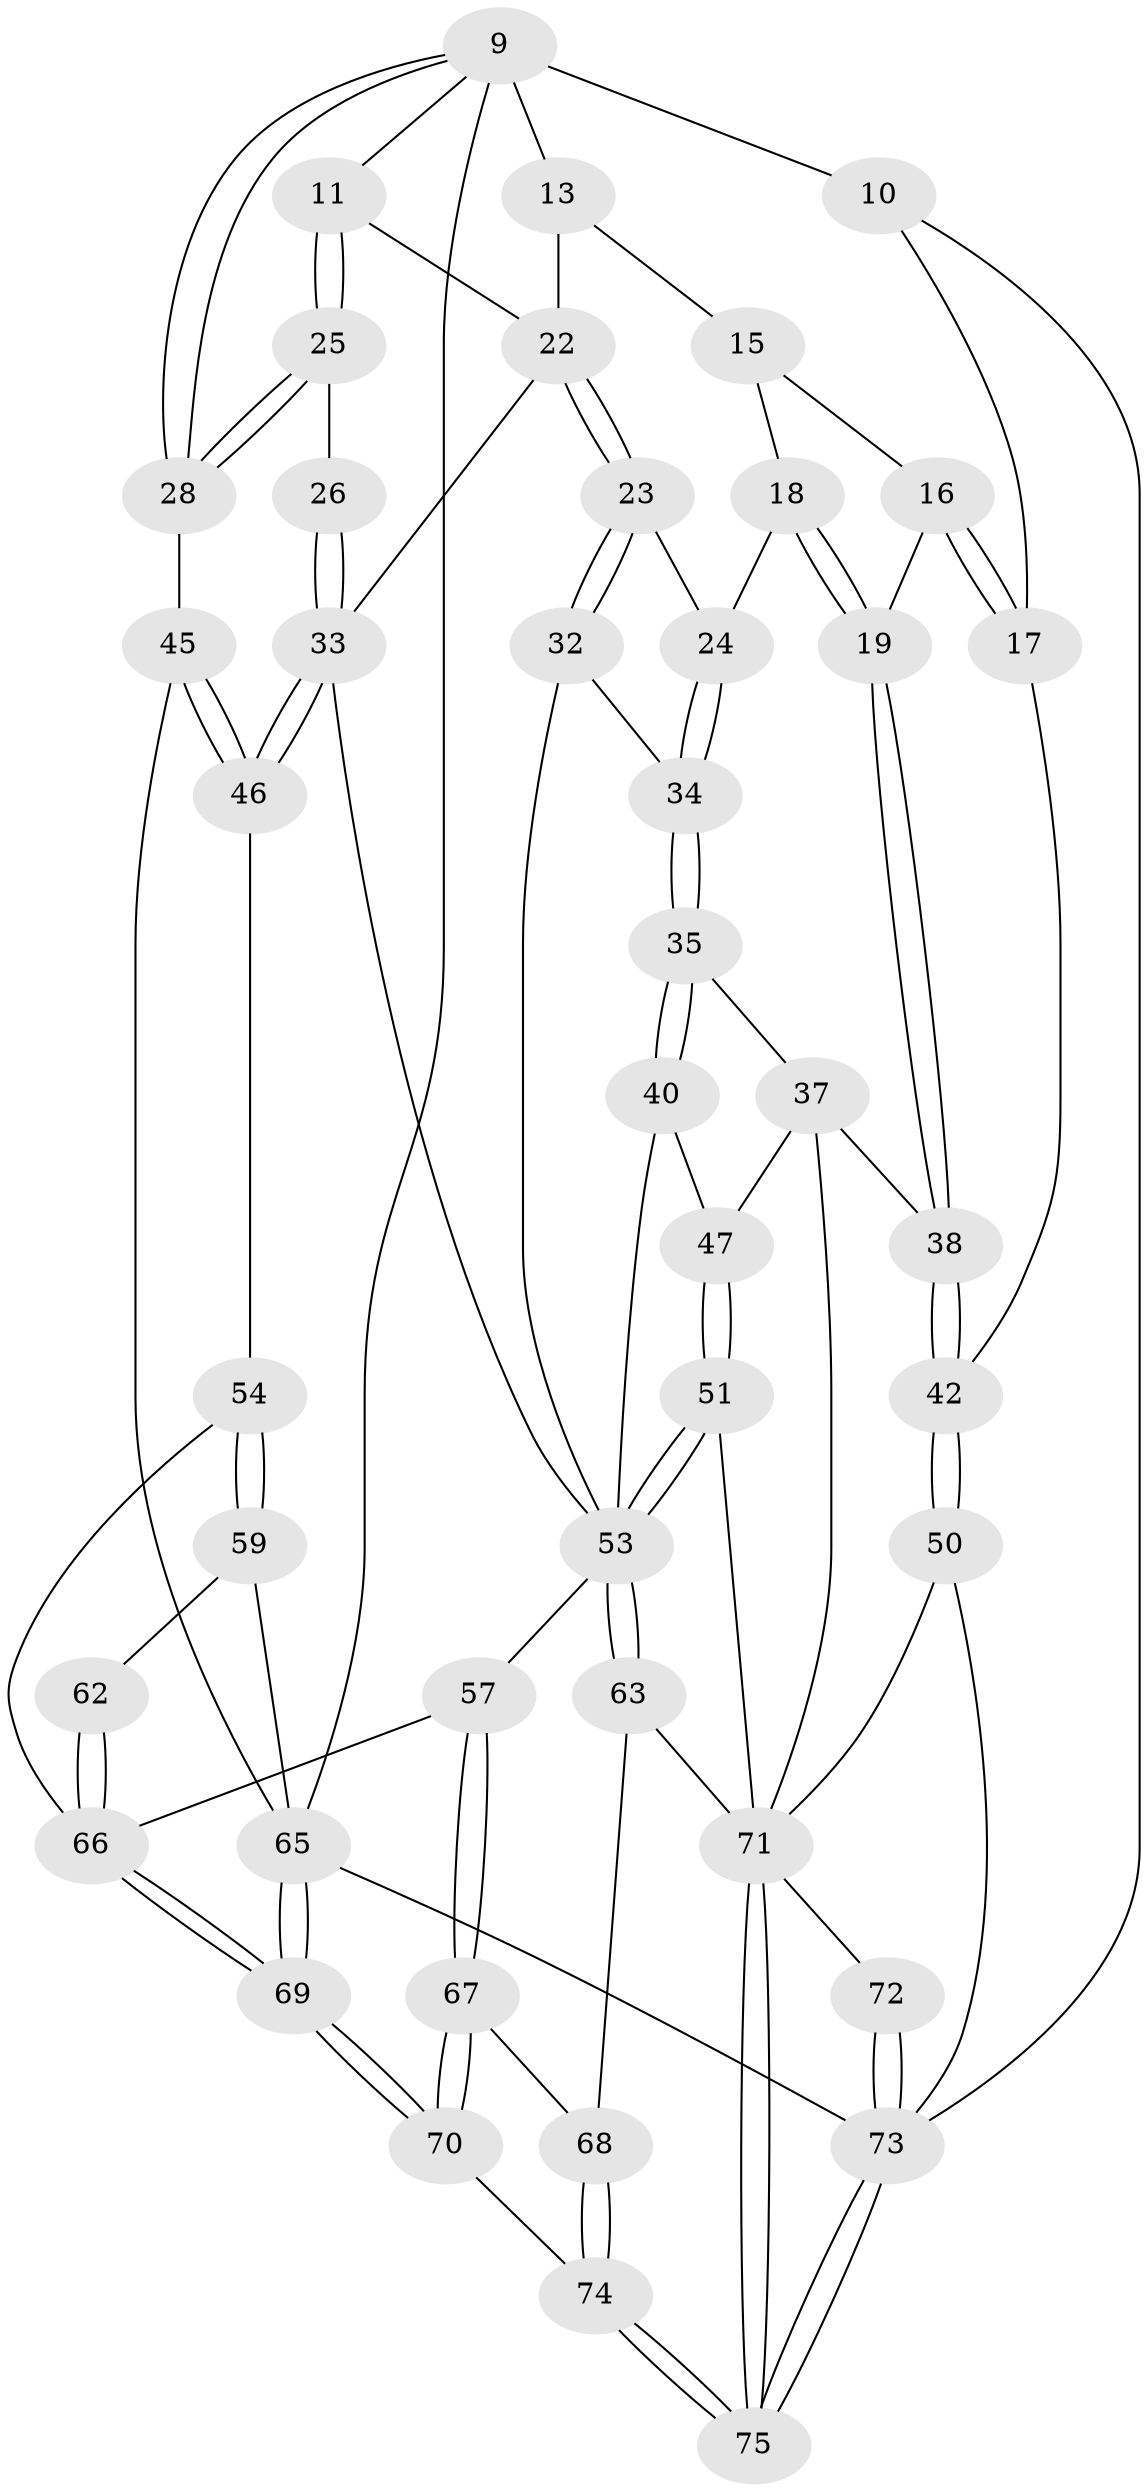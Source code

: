 // original degree distribution, {3: 0.02666666666666667, 5: 0.5333333333333333, 4: 0.24, 6: 0.2}
// Generated by graph-tools (version 1.1) at 2025/06/03/04/25 22:06:14]
// undirected, 45 vertices, 105 edges
graph export_dot {
graph [start="1"]
  node [color=gray90,style=filled];
  9 [pos="+1+0",super="+8+7"];
  10 [pos="+0+0"];
  11 [pos="+0.8583672416387118+0.12218326834819784"];
  13 [pos="+0.5551248537386207+0.04279113651532826",super="+6"];
  15 [pos="+0.32028803674701223+0.08323674016821152",super="+14"];
  16 [pos="+0.2516891519986761+0.12283458635483914"];
  17 [pos="+0+0"];
  18 [pos="+0.35705721735420254+0.2381701778261249"];
  19 [pos="+0.23439738217459655+0.2759726896489639"];
  22 [pos="+0.5516665835390112+0.17475948173182237",super="+21+20"];
  23 [pos="+0.4778646938068408+0.22738700463712172"];
  24 [pos="+0.3689268286414342+0.24151445459824025"];
  25 [pos="+0.919678844021688+0.2027147184402254"];
  26 [pos="+0.7812754094202906+0.3312891057434618"];
  28 [pos="+1+0.24696099911637565"];
  32 [pos="+0.48763227834989986+0.32014253038307644"];
  33 [pos="+0.7414074389302928+0.45802083990220094",super="+30+27"];
  34 [pos="+0.40482213555692925+0.3457712517943319"];
  35 [pos="+0.40491141990971313+0.3587687840358381"];
  37 [pos="+0.31577626636160416+0.4051404638002718",super="+36"];
  38 [pos="+0.19438888670352428+0.3061643470972993"];
  40 [pos="+0.5221066350023985+0.4645274706008904"];
  42 [pos="+0.15668381033521536+0.31399857848214635",super="+41"];
  45 [pos="+1+0.5215717097753004"];
  46 [pos="+0.7568412455681951+0.47779873818872454"];
  47 [pos="+0.4358221400824748+0.48383296270769804"];
  50 [pos="+0.18032076469248462+0.5358960417760227",super="+43"];
  51 [pos="+0.29758565876633913+0.6036316086915416"];
  53 [pos="+0.39162607439414754+0.7512739981738501",super="+52+39"];
  54 [pos="+0.7479090660423435+0.5234595539688793"];
  57 [pos="+0.6148717499406385+0.7299897041909356"];
  59 [pos="+0.9702649850906324+0.787569149573691"];
  62 [pos="+0.8857769963286322+0.7996636811677411"];
  63 [pos="+0.38914442474991334+0.7573551718786543"];
  65 [pos="+1+1",super="+58"];
  66 [pos="+0.7771832460930657+0.8643338951614059",super="+56+55"];
  67 [pos="+0.5941650796328846+0.868074140746219"];
  68 [pos="+0.47245169426493955+0.8843655523790326"];
  69 [pos="+0.6938389067507367+1"];
  70 [pos="+0.6896006608280917+1"];
  71 [pos="+0.2507004966656429+0.9127555522800117",super="+64"];
  72 [pos="+0.05424931617677661+0.830881357823125",super="+61"];
  73 [pos="+0.05078486267765561+1",super="+44"];
  74 [pos="+0.5534070085218269+1"];
  75 [pos="+0.26796587810526284+1"];
  9 -- 10 [weight=2];
  9 -- 28;
  9 -- 28;
  9 -- 65;
  9 -- 11;
  9 -- 13 [weight=2];
  10 -- 17;
  10 -- 73;
  11 -- 25;
  11 -- 25;
  11 -- 22;
  13 -- 22 [weight=2];
  13 -- 15 [weight=2];
  15 -- 16;
  15 -- 18;
  16 -- 17;
  16 -- 17;
  16 -- 19;
  17 -- 42;
  18 -- 19;
  18 -- 19;
  18 -- 24;
  19 -- 38;
  19 -- 38;
  22 -- 23;
  22 -- 23;
  22 -- 33 [weight=2];
  23 -- 24;
  23 -- 32;
  23 -- 32;
  24 -- 34;
  24 -- 34;
  25 -- 26;
  25 -- 28;
  25 -- 28;
  26 -- 33 [weight=2];
  26 -- 33;
  28 -- 45;
  32 -- 34;
  32 -- 53;
  33 -- 46;
  33 -- 46;
  33 -- 53;
  34 -- 35;
  34 -- 35;
  35 -- 40;
  35 -- 40;
  35 -- 37;
  37 -- 38;
  37 -- 47;
  37 -- 71;
  38 -- 42;
  38 -- 42;
  40 -- 47;
  40 -- 53;
  42 -- 50 [weight=2];
  42 -- 50;
  45 -- 46;
  45 -- 46;
  45 -- 65;
  46 -- 54;
  47 -- 51;
  47 -- 51;
  50 -- 73;
  50 -- 71;
  51 -- 53;
  51 -- 53;
  51 -- 71;
  53 -- 63;
  53 -- 63;
  53 -- 57;
  54 -- 59;
  54 -- 59;
  54 -- 66;
  57 -- 67;
  57 -- 67;
  57 -- 66;
  59 -- 62;
  59 -- 65;
  62 -- 66 [weight=2];
  62 -- 66;
  63 -- 68;
  63 -- 71;
  65 -- 69;
  65 -- 69;
  65 -- 73;
  66 -- 69;
  66 -- 69;
  67 -- 68;
  67 -- 70;
  67 -- 70;
  68 -- 74;
  68 -- 74;
  69 -- 70;
  69 -- 70;
  70 -- 74;
  71 -- 72 [weight=2];
  71 -- 75;
  71 -- 75;
  72 -- 73 [weight=2];
  72 -- 73;
  73 -- 75;
  73 -- 75;
  74 -- 75;
  74 -- 75;
}

